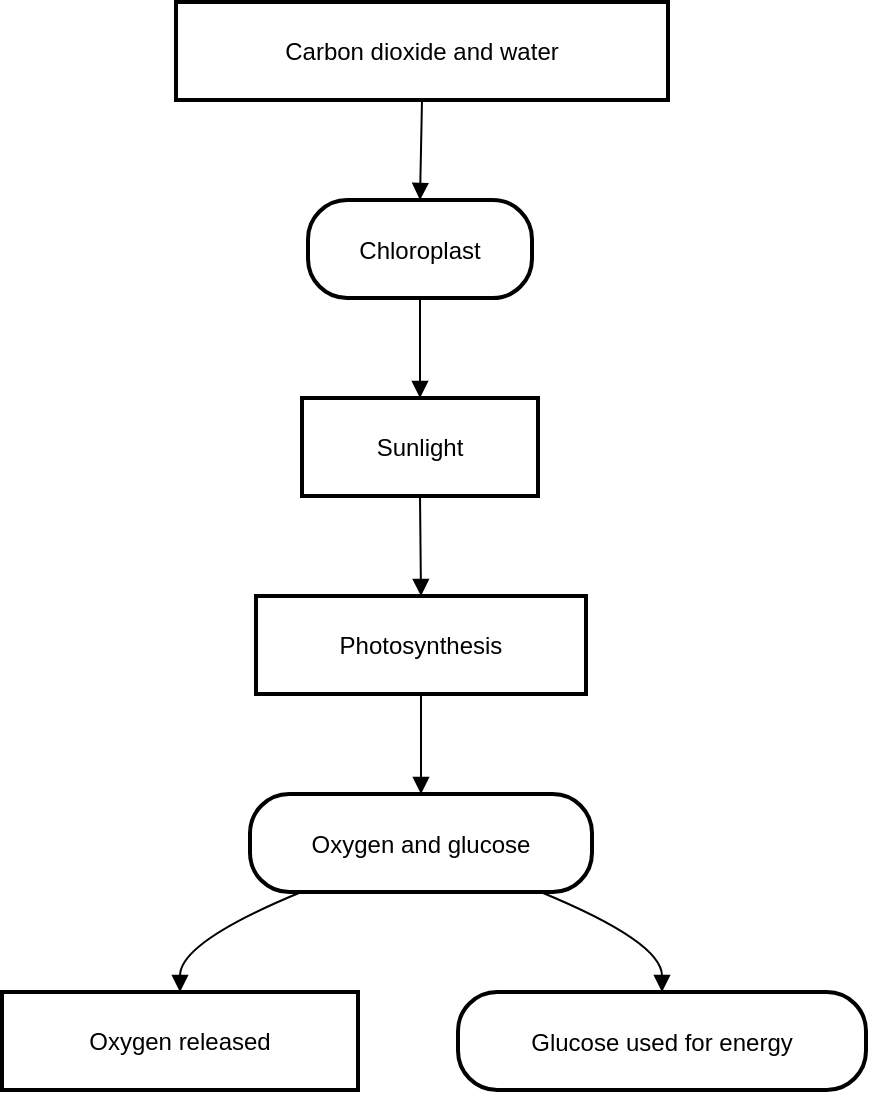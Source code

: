 <mxfile version="24.7.16">
  <diagram name="Page-1" id="jlR6D_dJhRn2Z5OYbN8G">
    <mxGraphModel>
      <root>
        <mxCell id="0" />
        <mxCell id="1" parent="0" />
        <mxCell id="2" value="Carbon dioxide and water" style="whiteSpace=wrap;strokeWidth=2;" vertex="1" parent="1">
          <mxGeometry x="95" y="8" width="246" height="49" as="geometry" />
        </mxCell>
        <mxCell id="3" value="Chloroplast" style="rounded=1;arcSize=40;strokeWidth=2" vertex="1" parent="1">
          <mxGeometry x="161" y="107" width="112" height="49" as="geometry" />
        </mxCell>
        <mxCell id="4" value="Sunlight" style="whiteSpace=wrap;strokeWidth=2;" vertex="1" parent="1">
          <mxGeometry x="158" y="206" width="118" height="49" as="geometry" />
        </mxCell>
        <mxCell id="5" value="Photosynthesis" style="whiteSpace=wrap;strokeWidth=2;" vertex="1" parent="1">
          <mxGeometry x="135" y="305" width="165" height="49" as="geometry" />
        </mxCell>
        <mxCell id="6" value="Oxygen and glucose" style="rounded=1;arcSize=40;strokeWidth=2" vertex="1" parent="1">
          <mxGeometry x="132" y="404" width="171" height="49" as="geometry" />
        </mxCell>
        <mxCell id="7" value="Oxygen released" style="whiteSpace=wrap;strokeWidth=2;" vertex="1" parent="1">
          <mxGeometry x="8" y="503" width="178" height="49" as="geometry" />
        </mxCell>
        <mxCell id="8" value="Glucose used for energy" style="rounded=1;arcSize=40;strokeWidth=2" vertex="1" parent="1">
          <mxGeometry x="236" y="503" width="204" height="49" as="geometry" />
        </mxCell>
        <mxCell id="9" value="" style="curved=1;startArrow=none;endArrow=block;exitX=0.5;exitY=1;entryX=0.5;entryY=0;" edge="1" parent="1" source="2" target="3">
          <mxGeometry relative="1" as="geometry">
            <Array as="points" />
          </mxGeometry>
        </mxCell>
        <mxCell id="10" value="" style="curved=1;startArrow=none;endArrow=block;exitX=0.5;exitY=1;entryX=0.5;entryY=0;" edge="1" parent="1" source="3" target="4">
          <mxGeometry relative="1" as="geometry">
            <Array as="points" />
          </mxGeometry>
        </mxCell>
        <mxCell id="11" value="" style="curved=1;startArrow=none;endArrow=block;exitX=0.5;exitY=1;entryX=0.5;entryY=0;" edge="1" parent="1" source="4" target="5">
          <mxGeometry relative="1" as="geometry">
            <Array as="points" />
          </mxGeometry>
        </mxCell>
        <mxCell id="12" value="" style="curved=1;startArrow=none;endArrow=block;exitX=0.5;exitY=1;entryX=0.5;entryY=0;" edge="1" parent="1" source="5" target="6">
          <mxGeometry relative="1" as="geometry">
            <Array as="points" />
          </mxGeometry>
        </mxCell>
        <mxCell id="13" value="" style="curved=1;startArrow=none;endArrow=block;exitX=0.15;exitY=1;entryX=0.5;entryY=0;" edge="1" parent="1" source="6" target="7">
          <mxGeometry relative="1" as="geometry">
            <Array as="points">
              <mxPoint x="97" y="478" />
            </Array>
          </mxGeometry>
        </mxCell>
        <mxCell id="14" value="" style="curved=1;startArrow=none;endArrow=block;exitX=0.85;exitY=1;entryX=0.5;entryY=0;" edge="1" parent="1" source="6" target="8">
          <mxGeometry relative="1" as="geometry">
            <Array as="points">
              <mxPoint x="338" y="478" />
            </Array>
          </mxGeometry>
        </mxCell>
      </root>
    </mxGraphModel>
  </diagram>
</mxfile>
